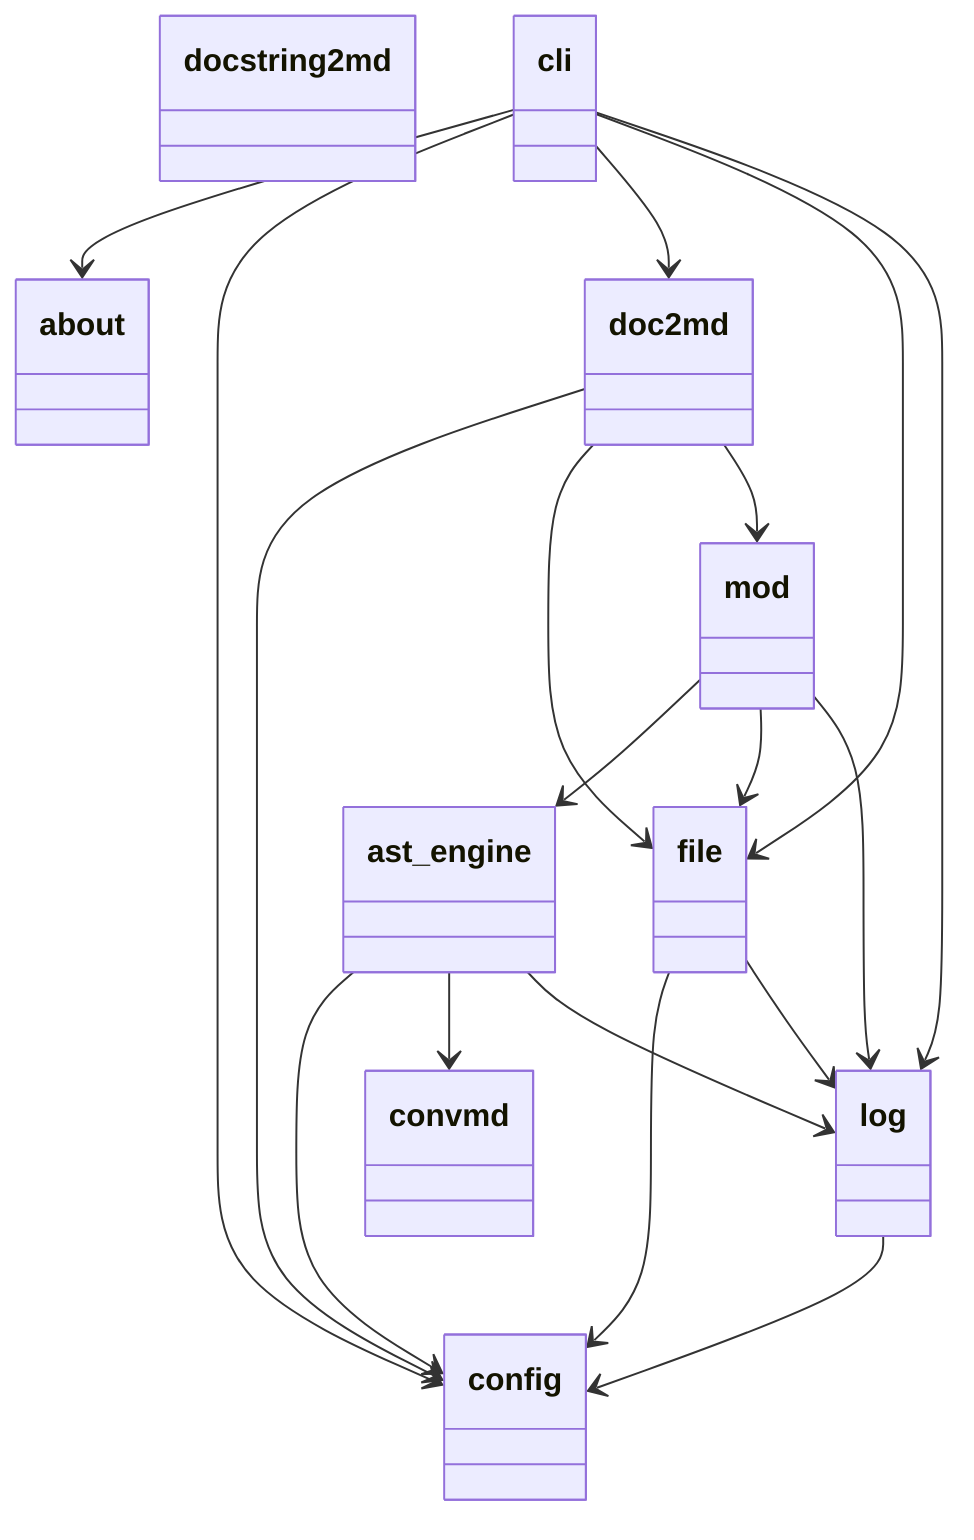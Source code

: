 classDiagram
  class docstring2md {
  }
  class __about__ {
  }
  class __config__ {
  }
  class ast_engine {
  }
  class cli {
  }
  class convmd {
  }
  class doc2md {
  }
  class file {
  }
  class log {
  }
  class mod {
  }
  ast_engine --> __config__
  ast_engine --> convmd
  ast_engine --> log
  cli --> __about__
  cli --> __config__
  cli --> doc2md
  cli --> file
  cli --> log
  doc2md --> __config__
  doc2md --> file
  doc2md --> mod
  file --> __config__
  file --> log
  log --> __config__
  mod --> ast_engine
  mod --> file
  mod --> log
